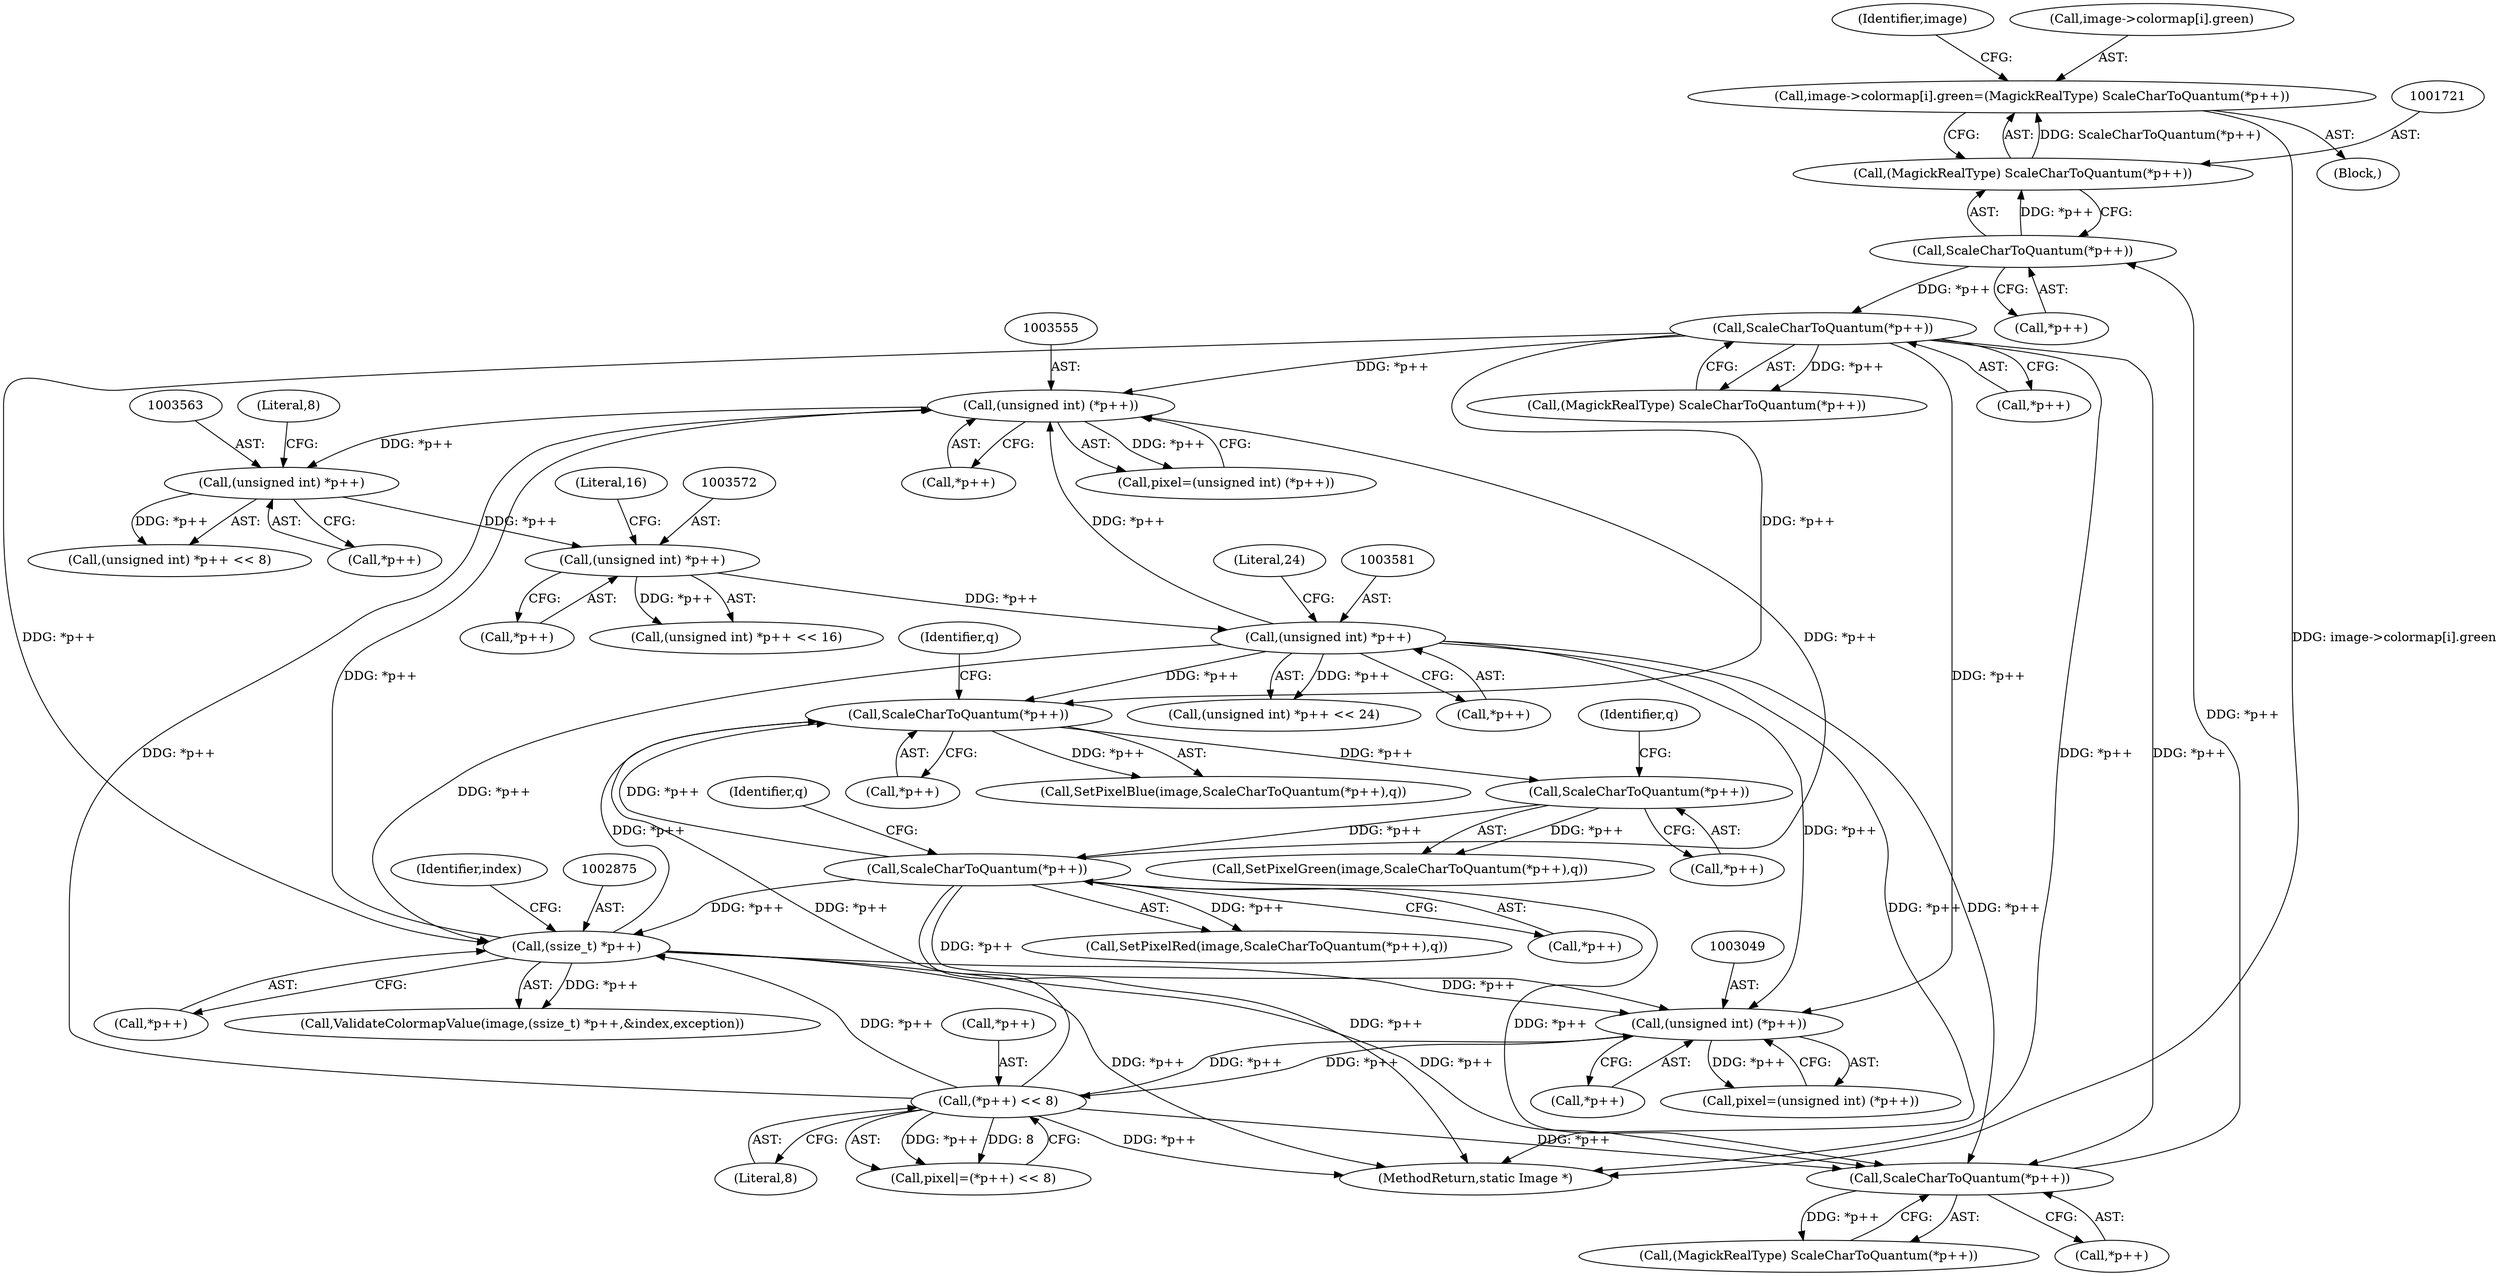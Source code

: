 digraph "0_ImageMagick_fe3066122ef72c82415811d25e9e3fad622c0a99@array" {
"1001712" [label="(Call,image->colormap[i].green=(MagickRealType) ScaleCharToQuantum(*p++))"];
"1001720" [label="(Call,(MagickRealType) ScaleCharToQuantum(*p++))"];
"1001722" [label="(Call,ScaleCharToQuantum(*p++))"];
"1001708" [label="(Call,ScaleCharToQuantum(*p++))"];
"1003580" [label="(Call,(unsigned int) *p++)"];
"1003571" [label="(Call,(unsigned int) *p++)"];
"1003562" [label="(Call,(unsigned int) *p++)"];
"1003554" [label="(Call,(unsigned int) (*p++))"];
"1003399" [label="(Call,ScaleCharToQuantum(*p++))"];
"1003392" [label="(Call,ScaleCharToQuantum(*p++))"];
"1003385" [label="(Call,ScaleCharToQuantum(*p++))"];
"1002874" [label="(Call,(ssize_t) *p++)"];
"1003055" [label="(Call,(*p++) << 8)"];
"1003048" [label="(Call,(unsigned int) (*p++))"];
"1001736" [label="(Call,ScaleCharToQuantum(*p++))"];
"1002874" [label="(Call,(ssize_t) *p++)"];
"1003050" [label="(Call,*p++)"];
"1003570" [label="(Call,(unsigned int) *p++ << 16)"];
"1003579" [label="(Call,(unsigned int) *p++ << 24)"];
"1003561" [label="(Call,(unsigned int) *p++ << 8)"];
"1003556" [label="(Call,*p++)"];
"1003400" [label="(Call,*p++)"];
"1003392" [label="(Call,ScaleCharToQuantum(*p++))"];
"1003567" [label="(Literal,8)"];
"1003390" [label="(Call,SetPixelGreen(image,ScaleCharToQuantum(*p++),q))"];
"1003048" [label="(Call,(unsigned int) (*p++))"];
"1003573" [label="(Call,*p++)"];
"1003396" [label="(Identifier,q)"];
"1003393" [label="(Call,*p++)"];
"1003053" [label="(Call,pixel|=(*p++) << 8)"];
"1001736" [label="(Call,ScaleCharToQuantum(*p++))"];
"1003580" [label="(Call,(unsigned int) *p++)"];
"1002872" [label="(Call,ValidateColormapValue(image,(ssize_t) *p++,&index,exception))"];
"1003046" [label="(Call,pixel=(unsigned int) (*p++))"];
"1001720" [label="(Call,(MagickRealType) ScaleCharToQuantum(*p++))"];
"1001708" [label="(Call,ScaleCharToQuantum(*p++))"];
"1002876" [label="(Call,*p++)"];
"1001730" [label="(Identifier,image)"];
"1001734" [label="(Call,(MagickRealType) ScaleCharToQuantum(*p++))"];
"1003397" [label="(Call,SetPixelRed(image,ScaleCharToQuantum(*p++),q))"];
"1001697" [label="(Block,)"];
"1002880" [label="(Identifier,index)"];
"1003576" [label="(Literal,16)"];
"1003585" [label="(Literal,24)"];
"1003552" [label="(Call,pixel=(unsigned int) (*p++))"];
"1001723" [label="(Call,*p++)"];
"1001722" [label="(Call,ScaleCharToQuantum(*p++))"];
"1001706" [label="(Call,(MagickRealType) ScaleCharToQuantum(*p++))"];
"1003399" [label="(Call,ScaleCharToQuantum(*p++))"];
"1003554" [label="(Call,(unsigned int) (*p++))"];
"1003383" [label="(Call,SetPixelBlue(image,ScaleCharToQuantum(*p++),q))"];
"1003571" [label="(Call,(unsigned int) *p++)"];
"1003385" [label="(Call,ScaleCharToQuantum(*p++))"];
"1003582" [label="(Call,*p++)"];
"1003562" [label="(Call,(unsigned int) *p++)"];
"1001712" [label="(Call,image->colormap[i].green=(MagickRealType) ScaleCharToQuantum(*p++))"];
"1003059" [label="(Literal,8)"];
"1003389" [label="(Identifier,q)"];
"1001737" [label="(Call,*p++)"];
"1003056" [label="(Call,*p++)"];
"1003386" [label="(Call,*p++)"];
"1001709" [label="(Call,*p++)"];
"1003403" [label="(Identifier,q)"];
"1001713" [label="(Call,image->colormap[i].green)"];
"1004105" [label="(MethodReturn,static Image *)"];
"1003564" [label="(Call,*p++)"];
"1003055" [label="(Call,(*p++) << 8)"];
"1001712" -> "1001697"  [label="AST: "];
"1001712" -> "1001720"  [label="CFG: "];
"1001713" -> "1001712"  [label="AST: "];
"1001720" -> "1001712"  [label="AST: "];
"1001730" -> "1001712"  [label="CFG: "];
"1001712" -> "1004105"  [label="DDG: image->colormap[i].green"];
"1001720" -> "1001712"  [label="DDG: ScaleCharToQuantum(*p++)"];
"1001720" -> "1001722"  [label="CFG: "];
"1001721" -> "1001720"  [label="AST: "];
"1001722" -> "1001720"  [label="AST: "];
"1001722" -> "1001720"  [label="DDG: *p++"];
"1001722" -> "1001723"  [label="CFG: "];
"1001723" -> "1001722"  [label="AST: "];
"1001708" -> "1001722"  [label="DDG: *p++"];
"1001722" -> "1001736"  [label="DDG: *p++"];
"1001708" -> "1001706"  [label="AST: "];
"1001708" -> "1001709"  [label="CFG: "];
"1001709" -> "1001708"  [label="AST: "];
"1001706" -> "1001708"  [label="CFG: "];
"1001708" -> "1001706"  [label="DDG: *p++"];
"1003580" -> "1001708"  [label="DDG: *p++"];
"1003399" -> "1001708"  [label="DDG: *p++"];
"1002874" -> "1001708"  [label="DDG: *p++"];
"1003055" -> "1001708"  [label="DDG: *p++"];
"1001736" -> "1001708"  [label="DDG: *p++"];
"1003580" -> "1003579"  [label="AST: "];
"1003580" -> "1003582"  [label="CFG: "];
"1003581" -> "1003580"  [label="AST: "];
"1003582" -> "1003580"  [label="AST: "];
"1003585" -> "1003580"  [label="CFG: "];
"1003580" -> "1004105"  [label="DDG: *p++"];
"1003580" -> "1002874"  [label="DDG: *p++"];
"1003580" -> "1003048"  [label="DDG: *p++"];
"1003580" -> "1003385"  [label="DDG: *p++"];
"1003580" -> "1003554"  [label="DDG: *p++"];
"1003580" -> "1003579"  [label="DDG: *p++"];
"1003571" -> "1003580"  [label="DDG: *p++"];
"1003571" -> "1003570"  [label="AST: "];
"1003571" -> "1003573"  [label="CFG: "];
"1003572" -> "1003571"  [label="AST: "];
"1003573" -> "1003571"  [label="AST: "];
"1003576" -> "1003571"  [label="CFG: "];
"1003571" -> "1003570"  [label="DDG: *p++"];
"1003562" -> "1003571"  [label="DDG: *p++"];
"1003562" -> "1003561"  [label="AST: "];
"1003562" -> "1003564"  [label="CFG: "];
"1003563" -> "1003562"  [label="AST: "];
"1003564" -> "1003562"  [label="AST: "];
"1003567" -> "1003562"  [label="CFG: "];
"1003562" -> "1003561"  [label="DDG: *p++"];
"1003554" -> "1003562"  [label="DDG: *p++"];
"1003554" -> "1003552"  [label="AST: "];
"1003554" -> "1003556"  [label="CFG: "];
"1003555" -> "1003554"  [label="AST: "];
"1003556" -> "1003554"  [label="AST: "];
"1003552" -> "1003554"  [label="CFG: "];
"1003554" -> "1003552"  [label="DDG: *p++"];
"1003399" -> "1003554"  [label="DDG: *p++"];
"1002874" -> "1003554"  [label="DDG: *p++"];
"1003055" -> "1003554"  [label="DDG: *p++"];
"1001736" -> "1003554"  [label="DDG: *p++"];
"1003399" -> "1003397"  [label="AST: "];
"1003399" -> "1003400"  [label="CFG: "];
"1003400" -> "1003399"  [label="AST: "];
"1003403" -> "1003399"  [label="CFG: "];
"1003399" -> "1004105"  [label="DDG: *p++"];
"1003399" -> "1002874"  [label="DDG: *p++"];
"1003399" -> "1003048"  [label="DDG: *p++"];
"1003399" -> "1003385"  [label="DDG: *p++"];
"1003399" -> "1003397"  [label="DDG: *p++"];
"1003392" -> "1003399"  [label="DDG: *p++"];
"1003392" -> "1003390"  [label="AST: "];
"1003392" -> "1003393"  [label="CFG: "];
"1003393" -> "1003392"  [label="AST: "];
"1003396" -> "1003392"  [label="CFG: "];
"1003392" -> "1003390"  [label="DDG: *p++"];
"1003385" -> "1003392"  [label="DDG: *p++"];
"1003385" -> "1003383"  [label="AST: "];
"1003385" -> "1003386"  [label="CFG: "];
"1003386" -> "1003385"  [label="AST: "];
"1003389" -> "1003385"  [label="CFG: "];
"1003385" -> "1003383"  [label="DDG: *p++"];
"1002874" -> "1003385"  [label="DDG: *p++"];
"1003055" -> "1003385"  [label="DDG: *p++"];
"1001736" -> "1003385"  [label="DDG: *p++"];
"1002874" -> "1002872"  [label="AST: "];
"1002874" -> "1002876"  [label="CFG: "];
"1002875" -> "1002874"  [label="AST: "];
"1002876" -> "1002874"  [label="AST: "];
"1002880" -> "1002874"  [label="CFG: "];
"1002874" -> "1004105"  [label="DDG: *p++"];
"1002874" -> "1002872"  [label="DDG: *p++"];
"1003055" -> "1002874"  [label="DDG: *p++"];
"1001736" -> "1002874"  [label="DDG: *p++"];
"1002874" -> "1003048"  [label="DDG: *p++"];
"1003055" -> "1003053"  [label="AST: "];
"1003055" -> "1003059"  [label="CFG: "];
"1003056" -> "1003055"  [label="AST: "];
"1003059" -> "1003055"  [label="AST: "];
"1003053" -> "1003055"  [label="CFG: "];
"1003055" -> "1004105"  [label="DDG: *p++"];
"1003055" -> "1003048"  [label="DDG: *p++"];
"1003055" -> "1003053"  [label="DDG: *p++"];
"1003055" -> "1003053"  [label="DDG: 8"];
"1003048" -> "1003055"  [label="DDG: *p++"];
"1003048" -> "1003046"  [label="AST: "];
"1003048" -> "1003050"  [label="CFG: "];
"1003049" -> "1003048"  [label="AST: "];
"1003050" -> "1003048"  [label="AST: "];
"1003046" -> "1003048"  [label="CFG: "];
"1003048" -> "1003046"  [label="DDG: *p++"];
"1001736" -> "1003048"  [label="DDG: *p++"];
"1001736" -> "1001734"  [label="AST: "];
"1001736" -> "1001737"  [label="CFG: "];
"1001737" -> "1001736"  [label="AST: "];
"1001734" -> "1001736"  [label="CFG: "];
"1001736" -> "1004105"  [label="DDG: *p++"];
"1001736" -> "1001734"  [label="DDG: *p++"];
}
